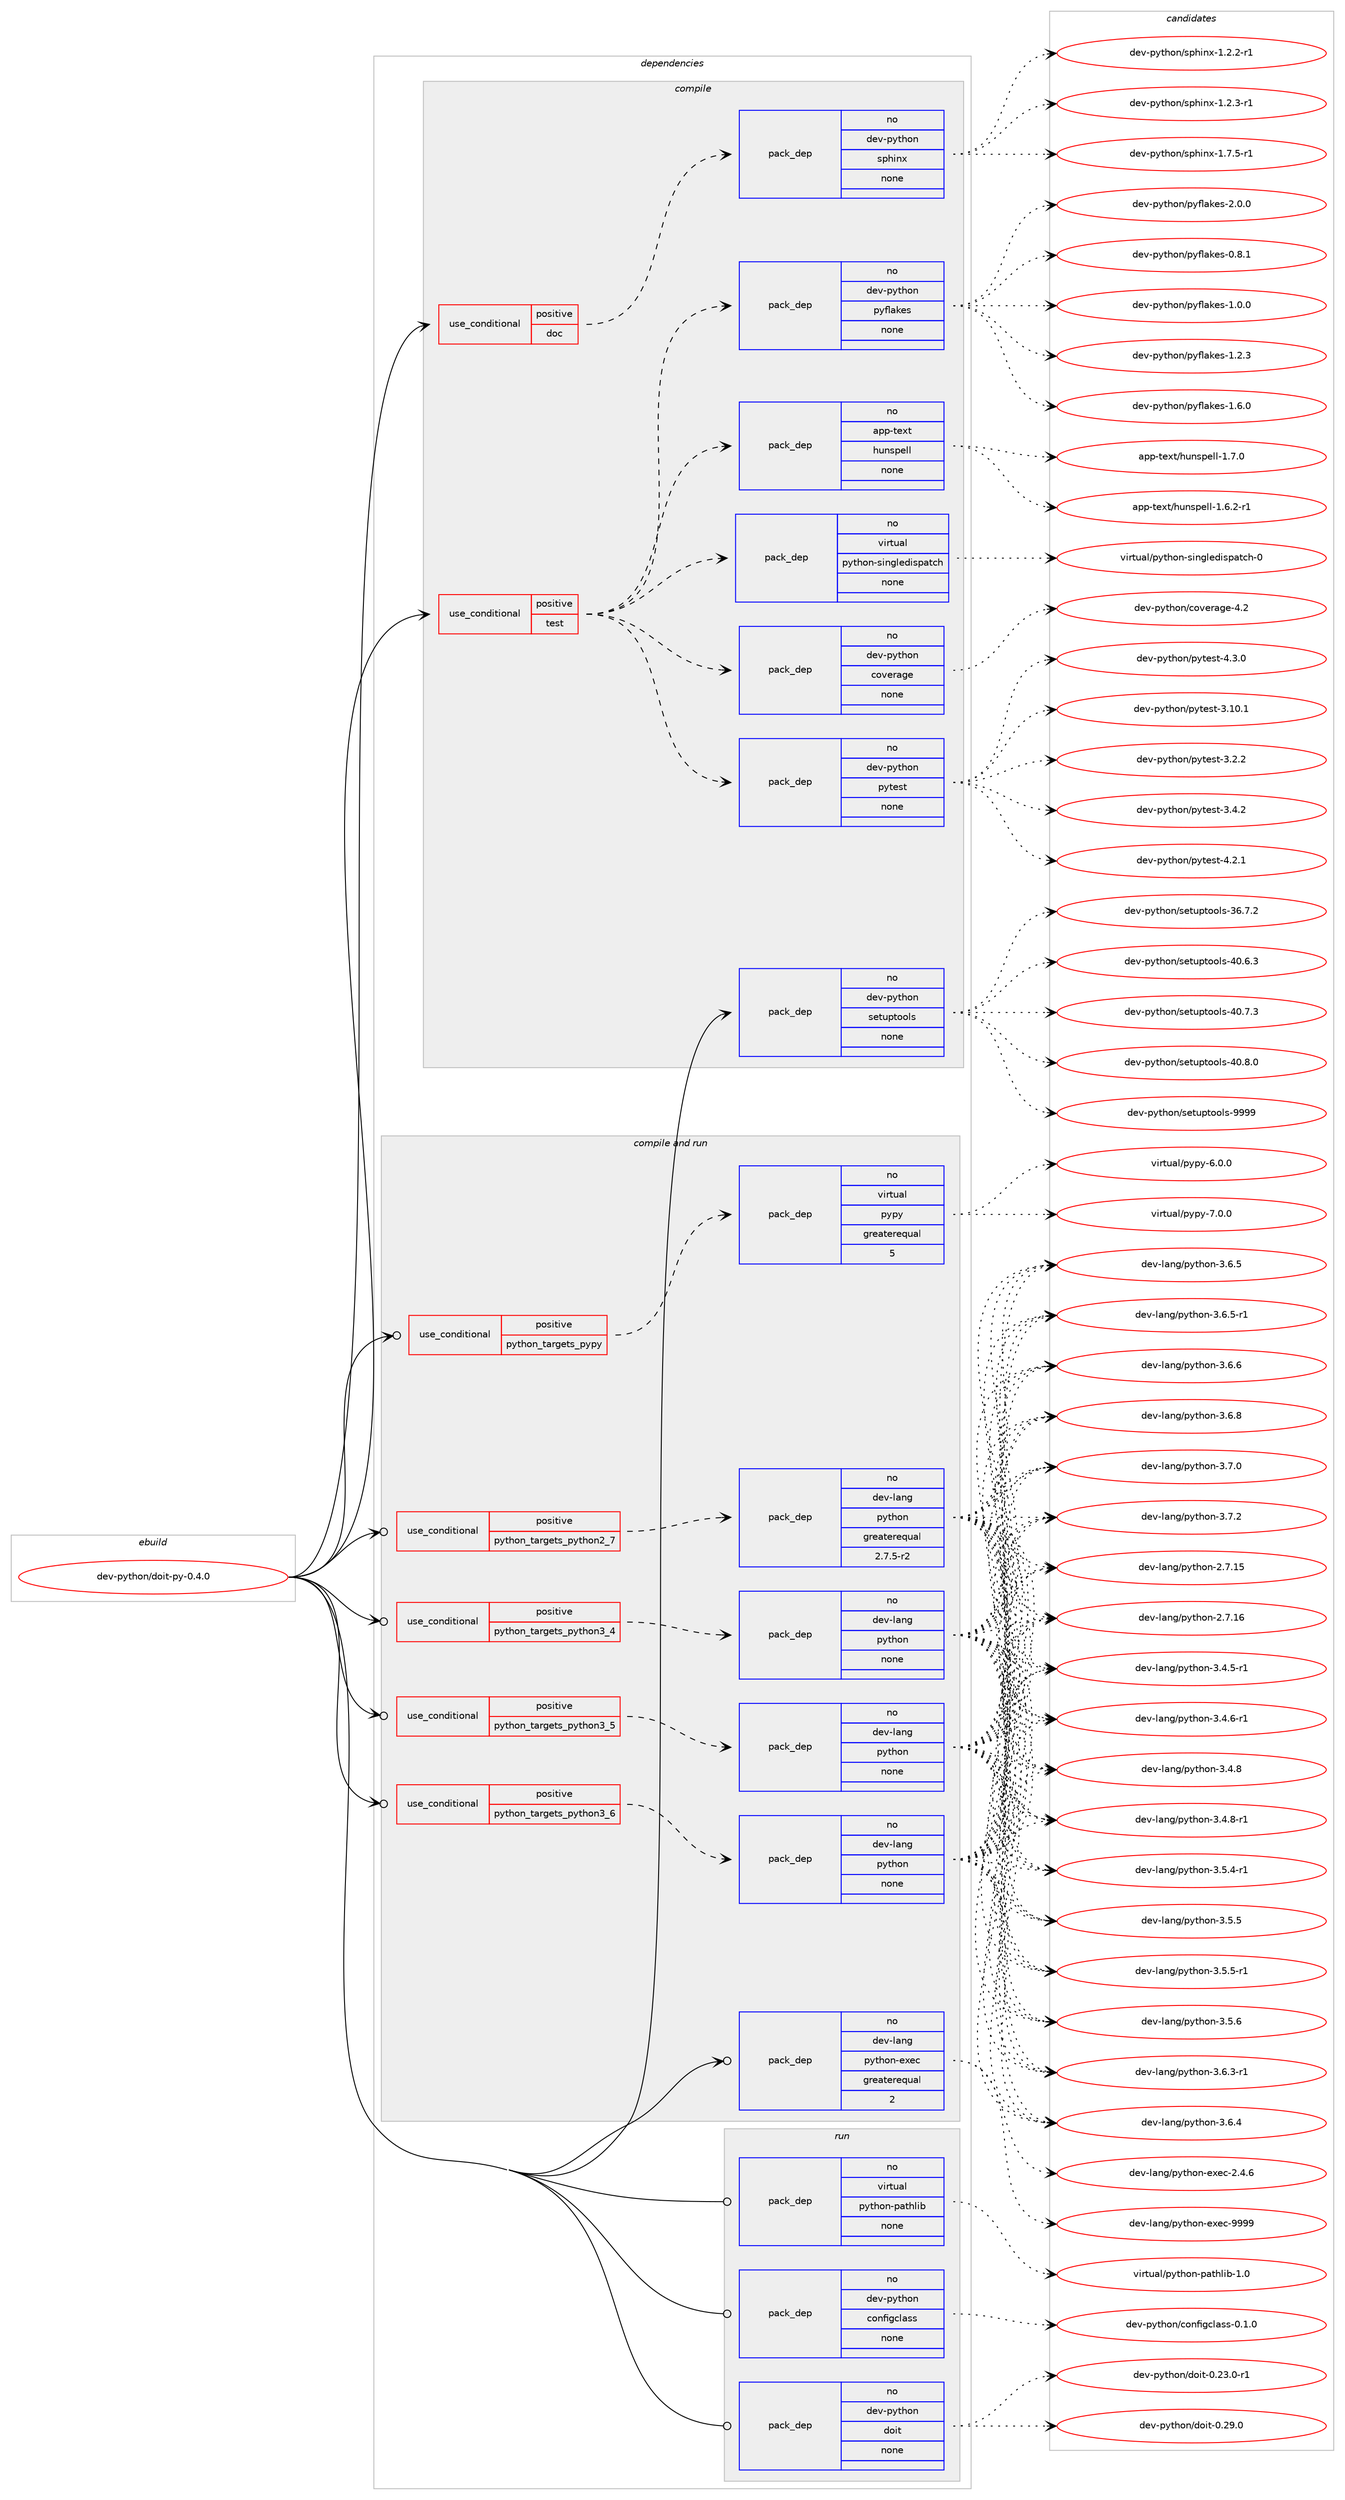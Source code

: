 digraph prolog {

# *************
# Graph options
# *************

newrank=true;
concentrate=true;
compound=true;
graph [rankdir=LR,fontname=Helvetica,fontsize=10,ranksep=1.5];#, ranksep=2.5, nodesep=0.2];
edge  [arrowhead=vee];
node  [fontname=Helvetica,fontsize=10];

# **********
# The ebuild
# **********

subgraph cluster_leftcol {
color=gray;
rank=same;
label=<<i>ebuild</i>>;
id [label="dev-python/doit-py-0.4.0", color=red, width=4, href="../dev-python/doit-py-0.4.0.svg"];
}

# ****************
# The dependencies
# ****************

subgraph cluster_midcol {
color=gray;
label=<<i>dependencies</i>>;
subgraph cluster_compile {
fillcolor="#eeeeee";
style=filled;
label=<<i>compile</i>>;
subgraph cond373661 {
dependency1407133 [label=<<TABLE BORDER="0" CELLBORDER="1" CELLSPACING="0" CELLPADDING="4"><TR><TD ROWSPAN="3" CELLPADDING="10">use_conditional</TD></TR><TR><TD>positive</TD></TR><TR><TD>doc</TD></TR></TABLE>>, shape=none, color=red];
subgraph pack1010216 {
dependency1407134 [label=<<TABLE BORDER="0" CELLBORDER="1" CELLSPACING="0" CELLPADDING="4" WIDTH="220"><TR><TD ROWSPAN="6" CELLPADDING="30">pack_dep</TD></TR><TR><TD WIDTH="110">no</TD></TR><TR><TD>dev-python</TD></TR><TR><TD>sphinx</TD></TR><TR><TD>none</TD></TR><TR><TD></TD></TR></TABLE>>, shape=none, color=blue];
}
dependency1407133:e -> dependency1407134:w [weight=20,style="dashed",arrowhead="vee"];
}
id:e -> dependency1407133:w [weight=20,style="solid",arrowhead="vee"];
subgraph cond373662 {
dependency1407135 [label=<<TABLE BORDER="0" CELLBORDER="1" CELLSPACING="0" CELLPADDING="4"><TR><TD ROWSPAN="3" CELLPADDING="10">use_conditional</TD></TR><TR><TD>positive</TD></TR><TR><TD>test</TD></TR></TABLE>>, shape=none, color=red];
subgraph pack1010217 {
dependency1407136 [label=<<TABLE BORDER="0" CELLBORDER="1" CELLSPACING="0" CELLPADDING="4" WIDTH="220"><TR><TD ROWSPAN="6" CELLPADDING="30">pack_dep</TD></TR><TR><TD WIDTH="110">no</TD></TR><TR><TD>dev-python</TD></TR><TR><TD>pyflakes</TD></TR><TR><TD>none</TD></TR><TR><TD></TD></TR></TABLE>>, shape=none, color=blue];
}
dependency1407135:e -> dependency1407136:w [weight=20,style="dashed",arrowhead="vee"];
subgraph pack1010218 {
dependency1407137 [label=<<TABLE BORDER="0" CELLBORDER="1" CELLSPACING="0" CELLPADDING="4" WIDTH="220"><TR><TD ROWSPAN="6" CELLPADDING="30">pack_dep</TD></TR><TR><TD WIDTH="110">no</TD></TR><TR><TD>dev-python</TD></TR><TR><TD>pytest</TD></TR><TR><TD>none</TD></TR><TR><TD></TD></TR></TABLE>>, shape=none, color=blue];
}
dependency1407135:e -> dependency1407137:w [weight=20,style="dashed",arrowhead="vee"];
subgraph pack1010219 {
dependency1407138 [label=<<TABLE BORDER="0" CELLBORDER="1" CELLSPACING="0" CELLPADDING="4" WIDTH="220"><TR><TD ROWSPAN="6" CELLPADDING="30">pack_dep</TD></TR><TR><TD WIDTH="110">no</TD></TR><TR><TD>dev-python</TD></TR><TR><TD>coverage</TD></TR><TR><TD>none</TD></TR><TR><TD></TD></TR></TABLE>>, shape=none, color=blue];
}
dependency1407135:e -> dependency1407138:w [weight=20,style="dashed",arrowhead="vee"];
subgraph pack1010220 {
dependency1407139 [label=<<TABLE BORDER="0" CELLBORDER="1" CELLSPACING="0" CELLPADDING="4" WIDTH="220"><TR><TD ROWSPAN="6" CELLPADDING="30">pack_dep</TD></TR><TR><TD WIDTH="110">no</TD></TR><TR><TD>virtual</TD></TR><TR><TD>python-singledispatch</TD></TR><TR><TD>none</TD></TR><TR><TD></TD></TR></TABLE>>, shape=none, color=blue];
}
dependency1407135:e -> dependency1407139:w [weight=20,style="dashed",arrowhead="vee"];
subgraph pack1010221 {
dependency1407140 [label=<<TABLE BORDER="0" CELLBORDER="1" CELLSPACING="0" CELLPADDING="4" WIDTH="220"><TR><TD ROWSPAN="6" CELLPADDING="30">pack_dep</TD></TR><TR><TD WIDTH="110">no</TD></TR><TR><TD>app-text</TD></TR><TR><TD>hunspell</TD></TR><TR><TD>none</TD></TR><TR><TD></TD></TR></TABLE>>, shape=none, color=blue];
}
dependency1407135:e -> dependency1407140:w [weight=20,style="dashed",arrowhead="vee"];
}
id:e -> dependency1407135:w [weight=20,style="solid",arrowhead="vee"];
subgraph pack1010222 {
dependency1407141 [label=<<TABLE BORDER="0" CELLBORDER="1" CELLSPACING="0" CELLPADDING="4" WIDTH="220"><TR><TD ROWSPAN="6" CELLPADDING="30">pack_dep</TD></TR><TR><TD WIDTH="110">no</TD></TR><TR><TD>dev-python</TD></TR><TR><TD>setuptools</TD></TR><TR><TD>none</TD></TR><TR><TD></TD></TR></TABLE>>, shape=none, color=blue];
}
id:e -> dependency1407141:w [weight=20,style="solid",arrowhead="vee"];
}
subgraph cluster_compileandrun {
fillcolor="#eeeeee";
style=filled;
label=<<i>compile and run</i>>;
subgraph cond373663 {
dependency1407142 [label=<<TABLE BORDER="0" CELLBORDER="1" CELLSPACING="0" CELLPADDING="4"><TR><TD ROWSPAN="3" CELLPADDING="10">use_conditional</TD></TR><TR><TD>positive</TD></TR><TR><TD>python_targets_pypy</TD></TR></TABLE>>, shape=none, color=red];
subgraph pack1010223 {
dependency1407143 [label=<<TABLE BORDER="0" CELLBORDER="1" CELLSPACING="0" CELLPADDING="4" WIDTH="220"><TR><TD ROWSPAN="6" CELLPADDING="30">pack_dep</TD></TR><TR><TD WIDTH="110">no</TD></TR><TR><TD>virtual</TD></TR><TR><TD>pypy</TD></TR><TR><TD>greaterequal</TD></TR><TR><TD>5</TD></TR></TABLE>>, shape=none, color=blue];
}
dependency1407142:e -> dependency1407143:w [weight=20,style="dashed",arrowhead="vee"];
}
id:e -> dependency1407142:w [weight=20,style="solid",arrowhead="odotvee"];
subgraph cond373664 {
dependency1407144 [label=<<TABLE BORDER="0" CELLBORDER="1" CELLSPACING="0" CELLPADDING="4"><TR><TD ROWSPAN="3" CELLPADDING="10">use_conditional</TD></TR><TR><TD>positive</TD></TR><TR><TD>python_targets_python2_7</TD></TR></TABLE>>, shape=none, color=red];
subgraph pack1010224 {
dependency1407145 [label=<<TABLE BORDER="0" CELLBORDER="1" CELLSPACING="0" CELLPADDING="4" WIDTH="220"><TR><TD ROWSPAN="6" CELLPADDING="30">pack_dep</TD></TR><TR><TD WIDTH="110">no</TD></TR><TR><TD>dev-lang</TD></TR><TR><TD>python</TD></TR><TR><TD>greaterequal</TD></TR><TR><TD>2.7.5-r2</TD></TR></TABLE>>, shape=none, color=blue];
}
dependency1407144:e -> dependency1407145:w [weight=20,style="dashed",arrowhead="vee"];
}
id:e -> dependency1407144:w [weight=20,style="solid",arrowhead="odotvee"];
subgraph cond373665 {
dependency1407146 [label=<<TABLE BORDER="0" CELLBORDER="1" CELLSPACING="0" CELLPADDING="4"><TR><TD ROWSPAN="3" CELLPADDING="10">use_conditional</TD></TR><TR><TD>positive</TD></TR><TR><TD>python_targets_python3_4</TD></TR></TABLE>>, shape=none, color=red];
subgraph pack1010225 {
dependency1407147 [label=<<TABLE BORDER="0" CELLBORDER="1" CELLSPACING="0" CELLPADDING="4" WIDTH="220"><TR><TD ROWSPAN="6" CELLPADDING="30">pack_dep</TD></TR><TR><TD WIDTH="110">no</TD></TR><TR><TD>dev-lang</TD></TR><TR><TD>python</TD></TR><TR><TD>none</TD></TR><TR><TD></TD></TR></TABLE>>, shape=none, color=blue];
}
dependency1407146:e -> dependency1407147:w [weight=20,style="dashed",arrowhead="vee"];
}
id:e -> dependency1407146:w [weight=20,style="solid",arrowhead="odotvee"];
subgraph cond373666 {
dependency1407148 [label=<<TABLE BORDER="0" CELLBORDER="1" CELLSPACING="0" CELLPADDING="4"><TR><TD ROWSPAN="3" CELLPADDING="10">use_conditional</TD></TR><TR><TD>positive</TD></TR><TR><TD>python_targets_python3_5</TD></TR></TABLE>>, shape=none, color=red];
subgraph pack1010226 {
dependency1407149 [label=<<TABLE BORDER="0" CELLBORDER="1" CELLSPACING="0" CELLPADDING="4" WIDTH="220"><TR><TD ROWSPAN="6" CELLPADDING="30">pack_dep</TD></TR><TR><TD WIDTH="110">no</TD></TR><TR><TD>dev-lang</TD></TR><TR><TD>python</TD></TR><TR><TD>none</TD></TR><TR><TD></TD></TR></TABLE>>, shape=none, color=blue];
}
dependency1407148:e -> dependency1407149:w [weight=20,style="dashed",arrowhead="vee"];
}
id:e -> dependency1407148:w [weight=20,style="solid",arrowhead="odotvee"];
subgraph cond373667 {
dependency1407150 [label=<<TABLE BORDER="0" CELLBORDER="1" CELLSPACING="0" CELLPADDING="4"><TR><TD ROWSPAN="3" CELLPADDING="10">use_conditional</TD></TR><TR><TD>positive</TD></TR><TR><TD>python_targets_python3_6</TD></TR></TABLE>>, shape=none, color=red];
subgraph pack1010227 {
dependency1407151 [label=<<TABLE BORDER="0" CELLBORDER="1" CELLSPACING="0" CELLPADDING="4" WIDTH="220"><TR><TD ROWSPAN="6" CELLPADDING="30">pack_dep</TD></TR><TR><TD WIDTH="110">no</TD></TR><TR><TD>dev-lang</TD></TR><TR><TD>python</TD></TR><TR><TD>none</TD></TR><TR><TD></TD></TR></TABLE>>, shape=none, color=blue];
}
dependency1407150:e -> dependency1407151:w [weight=20,style="dashed",arrowhead="vee"];
}
id:e -> dependency1407150:w [weight=20,style="solid",arrowhead="odotvee"];
subgraph pack1010228 {
dependency1407152 [label=<<TABLE BORDER="0" CELLBORDER="1" CELLSPACING="0" CELLPADDING="4" WIDTH="220"><TR><TD ROWSPAN="6" CELLPADDING="30">pack_dep</TD></TR><TR><TD WIDTH="110">no</TD></TR><TR><TD>dev-lang</TD></TR><TR><TD>python-exec</TD></TR><TR><TD>greaterequal</TD></TR><TR><TD>2</TD></TR></TABLE>>, shape=none, color=blue];
}
id:e -> dependency1407152:w [weight=20,style="solid",arrowhead="odotvee"];
}
subgraph cluster_run {
fillcolor="#eeeeee";
style=filled;
label=<<i>run</i>>;
subgraph pack1010229 {
dependency1407153 [label=<<TABLE BORDER="0" CELLBORDER="1" CELLSPACING="0" CELLPADDING="4" WIDTH="220"><TR><TD ROWSPAN="6" CELLPADDING="30">pack_dep</TD></TR><TR><TD WIDTH="110">no</TD></TR><TR><TD>dev-python</TD></TR><TR><TD>configclass</TD></TR><TR><TD>none</TD></TR><TR><TD></TD></TR></TABLE>>, shape=none, color=blue];
}
id:e -> dependency1407153:w [weight=20,style="solid",arrowhead="odot"];
subgraph pack1010230 {
dependency1407154 [label=<<TABLE BORDER="0" CELLBORDER="1" CELLSPACING="0" CELLPADDING="4" WIDTH="220"><TR><TD ROWSPAN="6" CELLPADDING="30">pack_dep</TD></TR><TR><TD WIDTH="110">no</TD></TR><TR><TD>dev-python</TD></TR><TR><TD>doit</TD></TR><TR><TD>none</TD></TR><TR><TD></TD></TR></TABLE>>, shape=none, color=blue];
}
id:e -> dependency1407154:w [weight=20,style="solid",arrowhead="odot"];
subgraph pack1010231 {
dependency1407155 [label=<<TABLE BORDER="0" CELLBORDER="1" CELLSPACING="0" CELLPADDING="4" WIDTH="220"><TR><TD ROWSPAN="6" CELLPADDING="30">pack_dep</TD></TR><TR><TD WIDTH="110">no</TD></TR><TR><TD>virtual</TD></TR><TR><TD>python-pathlib</TD></TR><TR><TD>none</TD></TR><TR><TD></TD></TR></TABLE>>, shape=none, color=blue];
}
id:e -> dependency1407155:w [weight=20,style="solid",arrowhead="odot"];
}
}

# **************
# The candidates
# **************

subgraph cluster_choices {
rank=same;
color=gray;
label=<<i>candidates</i>>;

subgraph choice1010216 {
color=black;
nodesep=1;
choice10010111845112121116104111110471151121041051101204549465046504511449 [label="dev-python/sphinx-1.2.2-r1", color=red, width=4,href="../dev-python/sphinx-1.2.2-r1.svg"];
choice10010111845112121116104111110471151121041051101204549465046514511449 [label="dev-python/sphinx-1.2.3-r1", color=red, width=4,href="../dev-python/sphinx-1.2.3-r1.svg"];
choice10010111845112121116104111110471151121041051101204549465546534511449 [label="dev-python/sphinx-1.7.5-r1", color=red, width=4,href="../dev-python/sphinx-1.7.5-r1.svg"];
dependency1407134:e -> choice10010111845112121116104111110471151121041051101204549465046504511449:w [style=dotted,weight="100"];
dependency1407134:e -> choice10010111845112121116104111110471151121041051101204549465046514511449:w [style=dotted,weight="100"];
dependency1407134:e -> choice10010111845112121116104111110471151121041051101204549465546534511449:w [style=dotted,weight="100"];
}
subgraph choice1010217 {
color=black;
nodesep=1;
choice100101118451121211161041111104711212110210897107101115454846564649 [label="dev-python/pyflakes-0.8.1", color=red, width=4,href="../dev-python/pyflakes-0.8.1.svg"];
choice100101118451121211161041111104711212110210897107101115454946484648 [label="dev-python/pyflakes-1.0.0", color=red, width=4,href="../dev-python/pyflakes-1.0.0.svg"];
choice100101118451121211161041111104711212110210897107101115454946504651 [label="dev-python/pyflakes-1.2.3", color=red, width=4,href="../dev-python/pyflakes-1.2.3.svg"];
choice100101118451121211161041111104711212110210897107101115454946544648 [label="dev-python/pyflakes-1.6.0", color=red, width=4,href="../dev-python/pyflakes-1.6.0.svg"];
choice100101118451121211161041111104711212110210897107101115455046484648 [label="dev-python/pyflakes-2.0.0", color=red, width=4,href="../dev-python/pyflakes-2.0.0.svg"];
dependency1407136:e -> choice100101118451121211161041111104711212110210897107101115454846564649:w [style=dotted,weight="100"];
dependency1407136:e -> choice100101118451121211161041111104711212110210897107101115454946484648:w [style=dotted,weight="100"];
dependency1407136:e -> choice100101118451121211161041111104711212110210897107101115454946504651:w [style=dotted,weight="100"];
dependency1407136:e -> choice100101118451121211161041111104711212110210897107101115454946544648:w [style=dotted,weight="100"];
dependency1407136:e -> choice100101118451121211161041111104711212110210897107101115455046484648:w [style=dotted,weight="100"];
}
subgraph choice1010218 {
color=black;
nodesep=1;
choice100101118451121211161041111104711212111610111511645514649484649 [label="dev-python/pytest-3.10.1", color=red, width=4,href="../dev-python/pytest-3.10.1.svg"];
choice1001011184511212111610411111047112121116101115116455146504650 [label="dev-python/pytest-3.2.2", color=red, width=4,href="../dev-python/pytest-3.2.2.svg"];
choice1001011184511212111610411111047112121116101115116455146524650 [label="dev-python/pytest-3.4.2", color=red, width=4,href="../dev-python/pytest-3.4.2.svg"];
choice1001011184511212111610411111047112121116101115116455246504649 [label="dev-python/pytest-4.2.1", color=red, width=4,href="../dev-python/pytest-4.2.1.svg"];
choice1001011184511212111610411111047112121116101115116455246514648 [label="dev-python/pytest-4.3.0", color=red, width=4,href="../dev-python/pytest-4.3.0.svg"];
dependency1407137:e -> choice100101118451121211161041111104711212111610111511645514649484649:w [style=dotted,weight="100"];
dependency1407137:e -> choice1001011184511212111610411111047112121116101115116455146504650:w [style=dotted,weight="100"];
dependency1407137:e -> choice1001011184511212111610411111047112121116101115116455146524650:w [style=dotted,weight="100"];
dependency1407137:e -> choice1001011184511212111610411111047112121116101115116455246504649:w [style=dotted,weight="100"];
dependency1407137:e -> choice1001011184511212111610411111047112121116101115116455246514648:w [style=dotted,weight="100"];
}
subgraph choice1010219 {
color=black;
nodesep=1;
choice1001011184511212111610411111047991111181011149710310145524650 [label="dev-python/coverage-4.2", color=red, width=4,href="../dev-python/coverage-4.2.svg"];
dependency1407138:e -> choice1001011184511212111610411111047991111181011149710310145524650:w [style=dotted,weight="100"];
}
subgraph choice1010220 {
color=black;
nodesep=1;
choice11810511411611797108471121211161041111104511510511010310810110010511511297116991044548 [label="virtual/python-singledispatch-0", color=red, width=4,href="../virtual/python-singledispatch-0.svg"];
dependency1407139:e -> choice11810511411611797108471121211161041111104511510511010310810110010511511297116991044548:w [style=dotted,weight="100"];
}
subgraph choice1010221 {
color=black;
nodesep=1;
choice9711211245116101120116471041171101151121011081084549465446504511449 [label="app-text/hunspell-1.6.2-r1", color=red, width=4,href="../app-text/hunspell-1.6.2-r1.svg"];
choice971121124511610112011647104117110115112101108108454946554648 [label="app-text/hunspell-1.7.0", color=red, width=4,href="../app-text/hunspell-1.7.0.svg"];
dependency1407140:e -> choice9711211245116101120116471041171101151121011081084549465446504511449:w [style=dotted,weight="100"];
dependency1407140:e -> choice971121124511610112011647104117110115112101108108454946554648:w [style=dotted,weight="100"];
}
subgraph choice1010222 {
color=black;
nodesep=1;
choice100101118451121211161041111104711510111611711211611111110811545515446554650 [label="dev-python/setuptools-36.7.2", color=red, width=4,href="../dev-python/setuptools-36.7.2.svg"];
choice100101118451121211161041111104711510111611711211611111110811545524846544651 [label="dev-python/setuptools-40.6.3", color=red, width=4,href="../dev-python/setuptools-40.6.3.svg"];
choice100101118451121211161041111104711510111611711211611111110811545524846554651 [label="dev-python/setuptools-40.7.3", color=red, width=4,href="../dev-python/setuptools-40.7.3.svg"];
choice100101118451121211161041111104711510111611711211611111110811545524846564648 [label="dev-python/setuptools-40.8.0", color=red, width=4,href="../dev-python/setuptools-40.8.0.svg"];
choice10010111845112121116104111110471151011161171121161111111081154557575757 [label="dev-python/setuptools-9999", color=red, width=4,href="../dev-python/setuptools-9999.svg"];
dependency1407141:e -> choice100101118451121211161041111104711510111611711211611111110811545515446554650:w [style=dotted,weight="100"];
dependency1407141:e -> choice100101118451121211161041111104711510111611711211611111110811545524846544651:w [style=dotted,weight="100"];
dependency1407141:e -> choice100101118451121211161041111104711510111611711211611111110811545524846554651:w [style=dotted,weight="100"];
dependency1407141:e -> choice100101118451121211161041111104711510111611711211611111110811545524846564648:w [style=dotted,weight="100"];
dependency1407141:e -> choice10010111845112121116104111110471151011161171121161111111081154557575757:w [style=dotted,weight="100"];
}
subgraph choice1010223 {
color=black;
nodesep=1;
choice1181051141161179710847112121112121455446484648 [label="virtual/pypy-6.0.0", color=red, width=4,href="../virtual/pypy-6.0.0.svg"];
choice1181051141161179710847112121112121455546484648 [label="virtual/pypy-7.0.0", color=red, width=4,href="../virtual/pypy-7.0.0.svg"];
dependency1407143:e -> choice1181051141161179710847112121112121455446484648:w [style=dotted,weight="100"];
dependency1407143:e -> choice1181051141161179710847112121112121455546484648:w [style=dotted,weight="100"];
}
subgraph choice1010224 {
color=black;
nodesep=1;
choice10010111845108971101034711212111610411111045504655464953 [label="dev-lang/python-2.7.15", color=red, width=4,href="../dev-lang/python-2.7.15.svg"];
choice10010111845108971101034711212111610411111045504655464954 [label="dev-lang/python-2.7.16", color=red, width=4,href="../dev-lang/python-2.7.16.svg"];
choice1001011184510897110103471121211161041111104551465246534511449 [label="dev-lang/python-3.4.5-r1", color=red, width=4,href="../dev-lang/python-3.4.5-r1.svg"];
choice1001011184510897110103471121211161041111104551465246544511449 [label="dev-lang/python-3.4.6-r1", color=red, width=4,href="../dev-lang/python-3.4.6-r1.svg"];
choice100101118451089711010347112121116104111110455146524656 [label="dev-lang/python-3.4.8", color=red, width=4,href="../dev-lang/python-3.4.8.svg"];
choice1001011184510897110103471121211161041111104551465246564511449 [label="dev-lang/python-3.4.8-r1", color=red, width=4,href="../dev-lang/python-3.4.8-r1.svg"];
choice1001011184510897110103471121211161041111104551465346524511449 [label="dev-lang/python-3.5.4-r1", color=red, width=4,href="../dev-lang/python-3.5.4-r1.svg"];
choice100101118451089711010347112121116104111110455146534653 [label="dev-lang/python-3.5.5", color=red, width=4,href="../dev-lang/python-3.5.5.svg"];
choice1001011184510897110103471121211161041111104551465346534511449 [label="dev-lang/python-3.5.5-r1", color=red, width=4,href="../dev-lang/python-3.5.5-r1.svg"];
choice100101118451089711010347112121116104111110455146534654 [label="dev-lang/python-3.5.6", color=red, width=4,href="../dev-lang/python-3.5.6.svg"];
choice1001011184510897110103471121211161041111104551465446514511449 [label="dev-lang/python-3.6.3-r1", color=red, width=4,href="../dev-lang/python-3.6.3-r1.svg"];
choice100101118451089711010347112121116104111110455146544652 [label="dev-lang/python-3.6.4", color=red, width=4,href="../dev-lang/python-3.6.4.svg"];
choice100101118451089711010347112121116104111110455146544653 [label="dev-lang/python-3.6.5", color=red, width=4,href="../dev-lang/python-3.6.5.svg"];
choice1001011184510897110103471121211161041111104551465446534511449 [label="dev-lang/python-3.6.5-r1", color=red, width=4,href="../dev-lang/python-3.6.5-r1.svg"];
choice100101118451089711010347112121116104111110455146544654 [label="dev-lang/python-3.6.6", color=red, width=4,href="../dev-lang/python-3.6.6.svg"];
choice100101118451089711010347112121116104111110455146544656 [label="dev-lang/python-3.6.8", color=red, width=4,href="../dev-lang/python-3.6.8.svg"];
choice100101118451089711010347112121116104111110455146554648 [label="dev-lang/python-3.7.0", color=red, width=4,href="../dev-lang/python-3.7.0.svg"];
choice100101118451089711010347112121116104111110455146554650 [label="dev-lang/python-3.7.2", color=red, width=4,href="../dev-lang/python-3.7.2.svg"];
dependency1407145:e -> choice10010111845108971101034711212111610411111045504655464953:w [style=dotted,weight="100"];
dependency1407145:e -> choice10010111845108971101034711212111610411111045504655464954:w [style=dotted,weight="100"];
dependency1407145:e -> choice1001011184510897110103471121211161041111104551465246534511449:w [style=dotted,weight="100"];
dependency1407145:e -> choice1001011184510897110103471121211161041111104551465246544511449:w [style=dotted,weight="100"];
dependency1407145:e -> choice100101118451089711010347112121116104111110455146524656:w [style=dotted,weight="100"];
dependency1407145:e -> choice1001011184510897110103471121211161041111104551465246564511449:w [style=dotted,weight="100"];
dependency1407145:e -> choice1001011184510897110103471121211161041111104551465346524511449:w [style=dotted,weight="100"];
dependency1407145:e -> choice100101118451089711010347112121116104111110455146534653:w [style=dotted,weight="100"];
dependency1407145:e -> choice1001011184510897110103471121211161041111104551465346534511449:w [style=dotted,weight="100"];
dependency1407145:e -> choice100101118451089711010347112121116104111110455146534654:w [style=dotted,weight="100"];
dependency1407145:e -> choice1001011184510897110103471121211161041111104551465446514511449:w [style=dotted,weight="100"];
dependency1407145:e -> choice100101118451089711010347112121116104111110455146544652:w [style=dotted,weight="100"];
dependency1407145:e -> choice100101118451089711010347112121116104111110455146544653:w [style=dotted,weight="100"];
dependency1407145:e -> choice1001011184510897110103471121211161041111104551465446534511449:w [style=dotted,weight="100"];
dependency1407145:e -> choice100101118451089711010347112121116104111110455146544654:w [style=dotted,weight="100"];
dependency1407145:e -> choice100101118451089711010347112121116104111110455146544656:w [style=dotted,weight="100"];
dependency1407145:e -> choice100101118451089711010347112121116104111110455146554648:w [style=dotted,weight="100"];
dependency1407145:e -> choice100101118451089711010347112121116104111110455146554650:w [style=dotted,weight="100"];
}
subgraph choice1010225 {
color=black;
nodesep=1;
choice10010111845108971101034711212111610411111045504655464953 [label="dev-lang/python-2.7.15", color=red, width=4,href="../dev-lang/python-2.7.15.svg"];
choice10010111845108971101034711212111610411111045504655464954 [label="dev-lang/python-2.7.16", color=red, width=4,href="../dev-lang/python-2.7.16.svg"];
choice1001011184510897110103471121211161041111104551465246534511449 [label="dev-lang/python-3.4.5-r1", color=red, width=4,href="../dev-lang/python-3.4.5-r1.svg"];
choice1001011184510897110103471121211161041111104551465246544511449 [label="dev-lang/python-3.4.6-r1", color=red, width=4,href="../dev-lang/python-3.4.6-r1.svg"];
choice100101118451089711010347112121116104111110455146524656 [label="dev-lang/python-3.4.8", color=red, width=4,href="../dev-lang/python-3.4.8.svg"];
choice1001011184510897110103471121211161041111104551465246564511449 [label="dev-lang/python-3.4.8-r1", color=red, width=4,href="../dev-lang/python-3.4.8-r1.svg"];
choice1001011184510897110103471121211161041111104551465346524511449 [label="dev-lang/python-3.5.4-r1", color=red, width=4,href="../dev-lang/python-3.5.4-r1.svg"];
choice100101118451089711010347112121116104111110455146534653 [label="dev-lang/python-3.5.5", color=red, width=4,href="../dev-lang/python-3.5.5.svg"];
choice1001011184510897110103471121211161041111104551465346534511449 [label="dev-lang/python-3.5.5-r1", color=red, width=4,href="../dev-lang/python-3.5.5-r1.svg"];
choice100101118451089711010347112121116104111110455146534654 [label="dev-lang/python-3.5.6", color=red, width=4,href="../dev-lang/python-3.5.6.svg"];
choice1001011184510897110103471121211161041111104551465446514511449 [label="dev-lang/python-3.6.3-r1", color=red, width=4,href="../dev-lang/python-3.6.3-r1.svg"];
choice100101118451089711010347112121116104111110455146544652 [label="dev-lang/python-3.6.4", color=red, width=4,href="../dev-lang/python-3.6.4.svg"];
choice100101118451089711010347112121116104111110455146544653 [label="dev-lang/python-3.6.5", color=red, width=4,href="../dev-lang/python-3.6.5.svg"];
choice1001011184510897110103471121211161041111104551465446534511449 [label="dev-lang/python-3.6.5-r1", color=red, width=4,href="../dev-lang/python-3.6.5-r1.svg"];
choice100101118451089711010347112121116104111110455146544654 [label="dev-lang/python-3.6.6", color=red, width=4,href="../dev-lang/python-3.6.6.svg"];
choice100101118451089711010347112121116104111110455146544656 [label="dev-lang/python-3.6.8", color=red, width=4,href="../dev-lang/python-3.6.8.svg"];
choice100101118451089711010347112121116104111110455146554648 [label="dev-lang/python-3.7.0", color=red, width=4,href="../dev-lang/python-3.7.0.svg"];
choice100101118451089711010347112121116104111110455146554650 [label="dev-lang/python-3.7.2", color=red, width=4,href="../dev-lang/python-3.7.2.svg"];
dependency1407147:e -> choice10010111845108971101034711212111610411111045504655464953:w [style=dotted,weight="100"];
dependency1407147:e -> choice10010111845108971101034711212111610411111045504655464954:w [style=dotted,weight="100"];
dependency1407147:e -> choice1001011184510897110103471121211161041111104551465246534511449:w [style=dotted,weight="100"];
dependency1407147:e -> choice1001011184510897110103471121211161041111104551465246544511449:w [style=dotted,weight="100"];
dependency1407147:e -> choice100101118451089711010347112121116104111110455146524656:w [style=dotted,weight="100"];
dependency1407147:e -> choice1001011184510897110103471121211161041111104551465246564511449:w [style=dotted,weight="100"];
dependency1407147:e -> choice1001011184510897110103471121211161041111104551465346524511449:w [style=dotted,weight="100"];
dependency1407147:e -> choice100101118451089711010347112121116104111110455146534653:w [style=dotted,weight="100"];
dependency1407147:e -> choice1001011184510897110103471121211161041111104551465346534511449:w [style=dotted,weight="100"];
dependency1407147:e -> choice100101118451089711010347112121116104111110455146534654:w [style=dotted,weight="100"];
dependency1407147:e -> choice1001011184510897110103471121211161041111104551465446514511449:w [style=dotted,weight="100"];
dependency1407147:e -> choice100101118451089711010347112121116104111110455146544652:w [style=dotted,weight="100"];
dependency1407147:e -> choice100101118451089711010347112121116104111110455146544653:w [style=dotted,weight="100"];
dependency1407147:e -> choice1001011184510897110103471121211161041111104551465446534511449:w [style=dotted,weight="100"];
dependency1407147:e -> choice100101118451089711010347112121116104111110455146544654:w [style=dotted,weight="100"];
dependency1407147:e -> choice100101118451089711010347112121116104111110455146544656:w [style=dotted,weight="100"];
dependency1407147:e -> choice100101118451089711010347112121116104111110455146554648:w [style=dotted,weight="100"];
dependency1407147:e -> choice100101118451089711010347112121116104111110455146554650:w [style=dotted,weight="100"];
}
subgraph choice1010226 {
color=black;
nodesep=1;
choice10010111845108971101034711212111610411111045504655464953 [label="dev-lang/python-2.7.15", color=red, width=4,href="../dev-lang/python-2.7.15.svg"];
choice10010111845108971101034711212111610411111045504655464954 [label="dev-lang/python-2.7.16", color=red, width=4,href="../dev-lang/python-2.7.16.svg"];
choice1001011184510897110103471121211161041111104551465246534511449 [label="dev-lang/python-3.4.5-r1", color=red, width=4,href="../dev-lang/python-3.4.5-r1.svg"];
choice1001011184510897110103471121211161041111104551465246544511449 [label="dev-lang/python-3.4.6-r1", color=red, width=4,href="../dev-lang/python-3.4.6-r1.svg"];
choice100101118451089711010347112121116104111110455146524656 [label="dev-lang/python-3.4.8", color=red, width=4,href="../dev-lang/python-3.4.8.svg"];
choice1001011184510897110103471121211161041111104551465246564511449 [label="dev-lang/python-3.4.8-r1", color=red, width=4,href="../dev-lang/python-3.4.8-r1.svg"];
choice1001011184510897110103471121211161041111104551465346524511449 [label="dev-lang/python-3.5.4-r1", color=red, width=4,href="../dev-lang/python-3.5.4-r1.svg"];
choice100101118451089711010347112121116104111110455146534653 [label="dev-lang/python-3.5.5", color=red, width=4,href="../dev-lang/python-3.5.5.svg"];
choice1001011184510897110103471121211161041111104551465346534511449 [label="dev-lang/python-3.5.5-r1", color=red, width=4,href="../dev-lang/python-3.5.5-r1.svg"];
choice100101118451089711010347112121116104111110455146534654 [label="dev-lang/python-3.5.6", color=red, width=4,href="../dev-lang/python-3.5.6.svg"];
choice1001011184510897110103471121211161041111104551465446514511449 [label="dev-lang/python-3.6.3-r1", color=red, width=4,href="../dev-lang/python-3.6.3-r1.svg"];
choice100101118451089711010347112121116104111110455146544652 [label="dev-lang/python-3.6.4", color=red, width=4,href="../dev-lang/python-3.6.4.svg"];
choice100101118451089711010347112121116104111110455146544653 [label="dev-lang/python-3.6.5", color=red, width=4,href="../dev-lang/python-3.6.5.svg"];
choice1001011184510897110103471121211161041111104551465446534511449 [label="dev-lang/python-3.6.5-r1", color=red, width=4,href="../dev-lang/python-3.6.5-r1.svg"];
choice100101118451089711010347112121116104111110455146544654 [label="dev-lang/python-3.6.6", color=red, width=4,href="../dev-lang/python-3.6.6.svg"];
choice100101118451089711010347112121116104111110455146544656 [label="dev-lang/python-3.6.8", color=red, width=4,href="../dev-lang/python-3.6.8.svg"];
choice100101118451089711010347112121116104111110455146554648 [label="dev-lang/python-3.7.0", color=red, width=4,href="../dev-lang/python-3.7.0.svg"];
choice100101118451089711010347112121116104111110455146554650 [label="dev-lang/python-3.7.2", color=red, width=4,href="../dev-lang/python-3.7.2.svg"];
dependency1407149:e -> choice10010111845108971101034711212111610411111045504655464953:w [style=dotted,weight="100"];
dependency1407149:e -> choice10010111845108971101034711212111610411111045504655464954:w [style=dotted,weight="100"];
dependency1407149:e -> choice1001011184510897110103471121211161041111104551465246534511449:w [style=dotted,weight="100"];
dependency1407149:e -> choice1001011184510897110103471121211161041111104551465246544511449:w [style=dotted,weight="100"];
dependency1407149:e -> choice100101118451089711010347112121116104111110455146524656:w [style=dotted,weight="100"];
dependency1407149:e -> choice1001011184510897110103471121211161041111104551465246564511449:w [style=dotted,weight="100"];
dependency1407149:e -> choice1001011184510897110103471121211161041111104551465346524511449:w [style=dotted,weight="100"];
dependency1407149:e -> choice100101118451089711010347112121116104111110455146534653:w [style=dotted,weight="100"];
dependency1407149:e -> choice1001011184510897110103471121211161041111104551465346534511449:w [style=dotted,weight="100"];
dependency1407149:e -> choice100101118451089711010347112121116104111110455146534654:w [style=dotted,weight="100"];
dependency1407149:e -> choice1001011184510897110103471121211161041111104551465446514511449:w [style=dotted,weight="100"];
dependency1407149:e -> choice100101118451089711010347112121116104111110455146544652:w [style=dotted,weight="100"];
dependency1407149:e -> choice100101118451089711010347112121116104111110455146544653:w [style=dotted,weight="100"];
dependency1407149:e -> choice1001011184510897110103471121211161041111104551465446534511449:w [style=dotted,weight="100"];
dependency1407149:e -> choice100101118451089711010347112121116104111110455146544654:w [style=dotted,weight="100"];
dependency1407149:e -> choice100101118451089711010347112121116104111110455146544656:w [style=dotted,weight="100"];
dependency1407149:e -> choice100101118451089711010347112121116104111110455146554648:w [style=dotted,weight="100"];
dependency1407149:e -> choice100101118451089711010347112121116104111110455146554650:w [style=dotted,weight="100"];
}
subgraph choice1010227 {
color=black;
nodesep=1;
choice10010111845108971101034711212111610411111045504655464953 [label="dev-lang/python-2.7.15", color=red, width=4,href="../dev-lang/python-2.7.15.svg"];
choice10010111845108971101034711212111610411111045504655464954 [label="dev-lang/python-2.7.16", color=red, width=4,href="../dev-lang/python-2.7.16.svg"];
choice1001011184510897110103471121211161041111104551465246534511449 [label="dev-lang/python-3.4.5-r1", color=red, width=4,href="../dev-lang/python-3.4.5-r1.svg"];
choice1001011184510897110103471121211161041111104551465246544511449 [label="dev-lang/python-3.4.6-r1", color=red, width=4,href="../dev-lang/python-3.4.6-r1.svg"];
choice100101118451089711010347112121116104111110455146524656 [label="dev-lang/python-3.4.8", color=red, width=4,href="../dev-lang/python-3.4.8.svg"];
choice1001011184510897110103471121211161041111104551465246564511449 [label="dev-lang/python-3.4.8-r1", color=red, width=4,href="../dev-lang/python-3.4.8-r1.svg"];
choice1001011184510897110103471121211161041111104551465346524511449 [label="dev-lang/python-3.5.4-r1", color=red, width=4,href="../dev-lang/python-3.5.4-r1.svg"];
choice100101118451089711010347112121116104111110455146534653 [label="dev-lang/python-3.5.5", color=red, width=4,href="../dev-lang/python-3.5.5.svg"];
choice1001011184510897110103471121211161041111104551465346534511449 [label="dev-lang/python-3.5.5-r1", color=red, width=4,href="../dev-lang/python-3.5.5-r1.svg"];
choice100101118451089711010347112121116104111110455146534654 [label="dev-lang/python-3.5.6", color=red, width=4,href="../dev-lang/python-3.5.6.svg"];
choice1001011184510897110103471121211161041111104551465446514511449 [label="dev-lang/python-3.6.3-r1", color=red, width=4,href="../dev-lang/python-3.6.3-r1.svg"];
choice100101118451089711010347112121116104111110455146544652 [label="dev-lang/python-3.6.4", color=red, width=4,href="../dev-lang/python-3.6.4.svg"];
choice100101118451089711010347112121116104111110455146544653 [label="dev-lang/python-3.6.5", color=red, width=4,href="../dev-lang/python-3.6.5.svg"];
choice1001011184510897110103471121211161041111104551465446534511449 [label="dev-lang/python-3.6.5-r1", color=red, width=4,href="../dev-lang/python-3.6.5-r1.svg"];
choice100101118451089711010347112121116104111110455146544654 [label="dev-lang/python-3.6.6", color=red, width=4,href="../dev-lang/python-3.6.6.svg"];
choice100101118451089711010347112121116104111110455146544656 [label="dev-lang/python-3.6.8", color=red, width=4,href="../dev-lang/python-3.6.8.svg"];
choice100101118451089711010347112121116104111110455146554648 [label="dev-lang/python-3.7.0", color=red, width=4,href="../dev-lang/python-3.7.0.svg"];
choice100101118451089711010347112121116104111110455146554650 [label="dev-lang/python-3.7.2", color=red, width=4,href="../dev-lang/python-3.7.2.svg"];
dependency1407151:e -> choice10010111845108971101034711212111610411111045504655464953:w [style=dotted,weight="100"];
dependency1407151:e -> choice10010111845108971101034711212111610411111045504655464954:w [style=dotted,weight="100"];
dependency1407151:e -> choice1001011184510897110103471121211161041111104551465246534511449:w [style=dotted,weight="100"];
dependency1407151:e -> choice1001011184510897110103471121211161041111104551465246544511449:w [style=dotted,weight="100"];
dependency1407151:e -> choice100101118451089711010347112121116104111110455146524656:w [style=dotted,weight="100"];
dependency1407151:e -> choice1001011184510897110103471121211161041111104551465246564511449:w [style=dotted,weight="100"];
dependency1407151:e -> choice1001011184510897110103471121211161041111104551465346524511449:w [style=dotted,weight="100"];
dependency1407151:e -> choice100101118451089711010347112121116104111110455146534653:w [style=dotted,weight="100"];
dependency1407151:e -> choice1001011184510897110103471121211161041111104551465346534511449:w [style=dotted,weight="100"];
dependency1407151:e -> choice100101118451089711010347112121116104111110455146534654:w [style=dotted,weight="100"];
dependency1407151:e -> choice1001011184510897110103471121211161041111104551465446514511449:w [style=dotted,weight="100"];
dependency1407151:e -> choice100101118451089711010347112121116104111110455146544652:w [style=dotted,weight="100"];
dependency1407151:e -> choice100101118451089711010347112121116104111110455146544653:w [style=dotted,weight="100"];
dependency1407151:e -> choice1001011184510897110103471121211161041111104551465446534511449:w [style=dotted,weight="100"];
dependency1407151:e -> choice100101118451089711010347112121116104111110455146544654:w [style=dotted,weight="100"];
dependency1407151:e -> choice100101118451089711010347112121116104111110455146544656:w [style=dotted,weight="100"];
dependency1407151:e -> choice100101118451089711010347112121116104111110455146554648:w [style=dotted,weight="100"];
dependency1407151:e -> choice100101118451089711010347112121116104111110455146554650:w [style=dotted,weight="100"];
}
subgraph choice1010228 {
color=black;
nodesep=1;
choice1001011184510897110103471121211161041111104510112010199455046524654 [label="dev-lang/python-exec-2.4.6", color=red, width=4,href="../dev-lang/python-exec-2.4.6.svg"];
choice10010111845108971101034711212111610411111045101120101994557575757 [label="dev-lang/python-exec-9999", color=red, width=4,href="../dev-lang/python-exec-9999.svg"];
dependency1407152:e -> choice1001011184510897110103471121211161041111104510112010199455046524654:w [style=dotted,weight="100"];
dependency1407152:e -> choice10010111845108971101034711212111610411111045101120101994557575757:w [style=dotted,weight="100"];
}
subgraph choice1010229 {
color=black;
nodesep=1;
choice1001011184511212111610411111047991111101021051039910897115115454846494648 [label="dev-python/configclass-0.1.0", color=red, width=4,href="../dev-python/configclass-0.1.0.svg"];
dependency1407153:e -> choice1001011184511212111610411111047991111101021051039910897115115454846494648:w [style=dotted,weight="100"];
}
subgraph choice1010230 {
color=black;
nodesep=1;
choice1001011184511212111610411111047100111105116454846505146484511449 [label="dev-python/doit-0.23.0-r1", color=red, width=4,href="../dev-python/doit-0.23.0-r1.svg"];
choice100101118451121211161041111104710011110511645484650574648 [label="dev-python/doit-0.29.0", color=red, width=4,href="../dev-python/doit-0.29.0.svg"];
dependency1407154:e -> choice1001011184511212111610411111047100111105116454846505146484511449:w [style=dotted,weight="100"];
dependency1407154:e -> choice100101118451121211161041111104710011110511645484650574648:w [style=dotted,weight="100"];
}
subgraph choice1010231 {
color=black;
nodesep=1;
choice118105114116117971084711212111610411111045112971161041081059845494648 [label="virtual/python-pathlib-1.0", color=red, width=4,href="../virtual/python-pathlib-1.0.svg"];
dependency1407155:e -> choice118105114116117971084711212111610411111045112971161041081059845494648:w [style=dotted,weight="100"];
}
}

}
